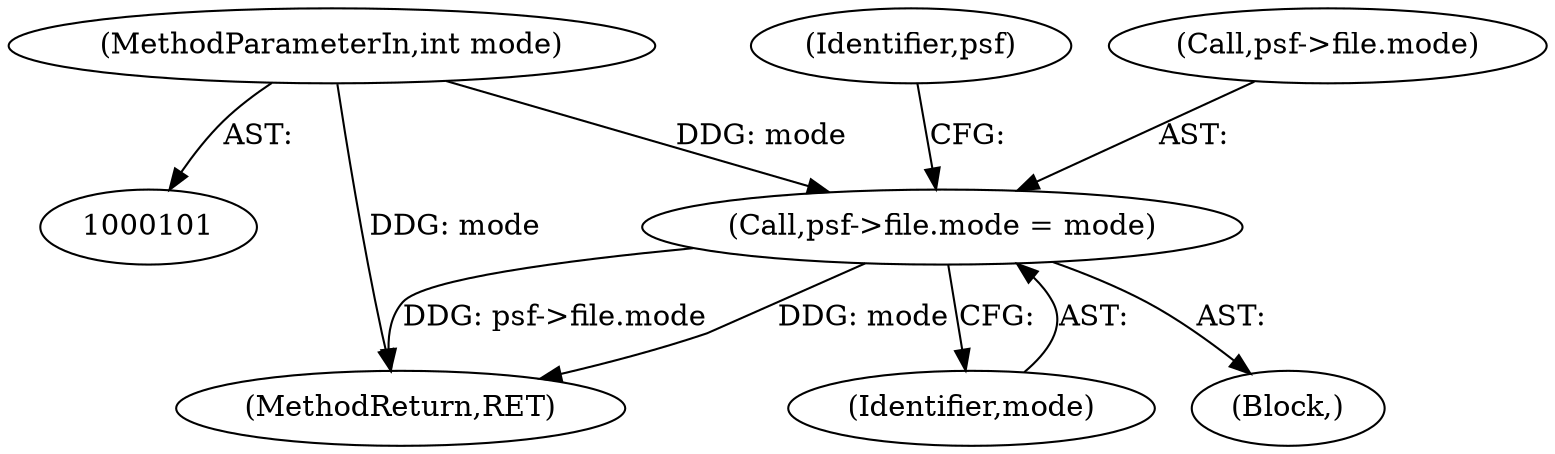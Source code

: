 digraph "0_libsndfile_708e996c87c5fae77b104ccfeb8f6db784c32074_20@pointer" {
"1000138" [label="(Call,psf->file.mode = mode)"];
"1000103" [label="(MethodParameterIn,int mode)"];
"1000138" [label="(Call,psf->file.mode = mode)"];
"1000106" [label="(Block,)"];
"1000174" [label="(MethodReturn,RET)"];
"1000146" [label="(Identifier,psf)"];
"1000103" [label="(MethodParameterIn,int mode)"];
"1000144" [label="(Identifier,mode)"];
"1000139" [label="(Call,psf->file.mode)"];
"1000138" -> "1000106"  [label="AST: "];
"1000138" -> "1000144"  [label="CFG: "];
"1000139" -> "1000138"  [label="AST: "];
"1000144" -> "1000138"  [label="AST: "];
"1000146" -> "1000138"  [label="CFG: "];
"1000138" -> "1000174"  [label="DDG: psf->file.mode"];
"1000138" -> "1000174"  [label="DDG: mode"];
"1000103" -> "1000138"  [label="DDG: mode"];
"1000103" -> "1000101"  [label="AST: "];
"1000103" -> "1000174"  [label="DDG: mode"];
}
